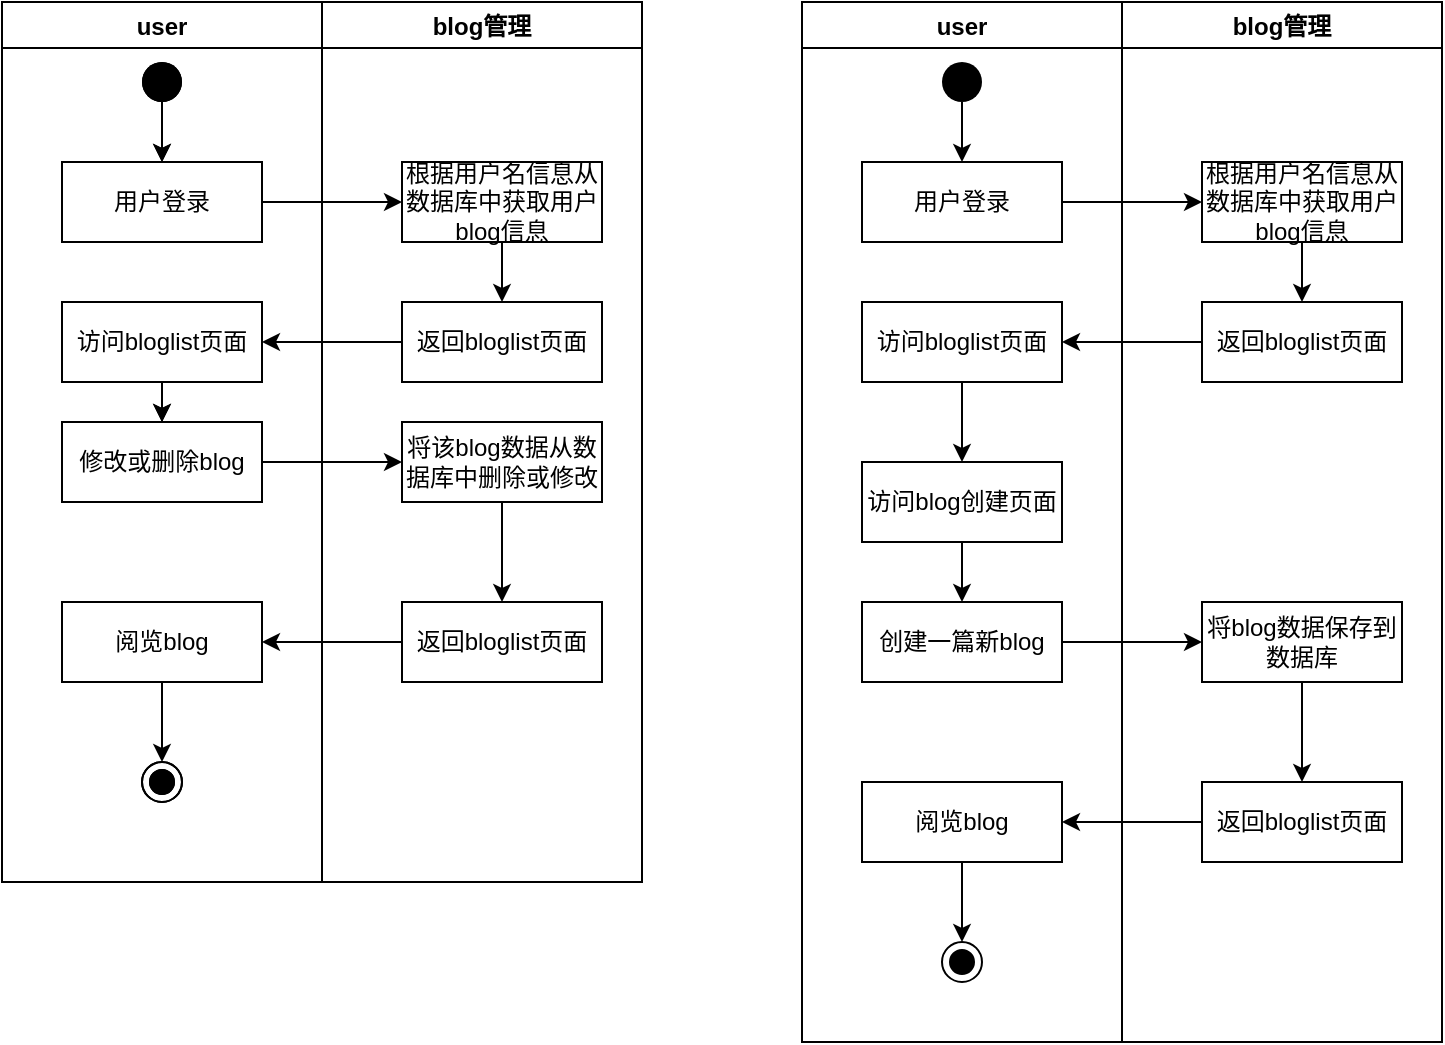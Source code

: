 <mxfile version="18.0.7" type="device" pages="4"><diagram id="sHkWC5_rrr338FnknOex" name="Page-1"><mxGraphModel dx="848" dy="638" grid="1" gridSize="10" guides="1" tooltips="1" connect="1" arrows="1" fold="1" page="1" pageScale="1" pageWidth="827" pageHeight="1169" math="0" shadow="0"><root><mxCell id="0"/><mxCell id="1" parent="0"/><mxCell id="VaZ4FDjyKPmfWYDjQF9_-1" value="user" style="swimlane;startSize=23;" vertex="1" parent="1"><mxGeometry x="460" y="170" width="160" height="520" as="geometry"/></mxCell><mxCell id="VaZ4FDjyKPmfWYDjQF9_-2" style="edgeStyle=orthogonalEdgeStyle;rounded=0;orthogonalLoop=1;jettySize=auto;html=1;" edge="1" parent="VaZ4FDjyKPmfWYDjQF9_-1" source="VaZ4FDjyKPmfWYDjQF9_-3" target="VaZ4FDjyKPmfWYDjQF9_-6"><mxGeometry relative="1" as="geometry"/></mxCell><mxCell id="VaZ4FDjyKPmfWYDjQF9_-3" value="访问blog创建页面" style="rounded=0;whiteSpace=wrap;html=1;" vertex="1" parent="VaZ4FDjyKPmfWYDjQF9_-1"><mxGeometry x="30" y="230" width="100" height="40" as="geometry"/></mxCell><mxCell id="VaZ4FDjyKPmfWYDjQF9_-4" value="" style="ellipse;fillColor=#000000;strokeColor=none;" vertex="1" parent="VaZ4FDjyKPmfWYDjQF9_-1"><mxGeometry x="70" y="30" width="20" height="20" as="geometry"/></mxCell><mxCell id="VaZ4FDjyKPmfWYDjQF9_-5" value="" style="endArrow=classic;html=1;rounded=0;exitX=0.5;exitY=1;exitDx=0;exitDy=0;" edge="1" parent="VaZ4FDjyKPmfWYDjQF9_-1" source="VaZ4FDjyKPmfWYDjQF9_-4"><mxGeometry width="50" height="50" relative="1" as="geometry"><mxPoint x="240" y="50" as="sourcePoint"/><mxPoint x="80" y="80" as="targetPoint"/></mxGeometry></mxCell><mxCell id="VaZ4FDjyKPmfWYDjQF9_-6" value="创建一篇新blog" style="rounded=0;whiteSpace=wrap;html=1;" vertex="1" parent="VaZ4FDjyKPmfWYDjQF9_-1"><mxGeometry x="30" y="300" width="100" height="40" as="geometry"/></mxCell><mxCell id="VaZ4FDjyKPmfWYDjQF9_-7" value="阅览blog" style="rounded=0;whiteSpace=wrap;html=1;" vertex="1" parent="VaZ4FDjyKPmfWYDjQF9_-1"><mxGeometry x="30" y="390" width="100" height="40" as="geometry"/></mxCell><mxCell id="VaZ4FDjyKPmfWYDjQF9_-9" value="" style="ellipse;html=1;shape=endState;fillColor=#000000;strokeColor=#000000;rounded=0;shadow=0;glass=0;sketch=0;" vertex="1" parent="VaZ4FDjyKPmfWYDjQF9_-1"><mxGeometry x="70" y="470" width="20" height="20" as="geometry"/></mxCell><mxCell id="PpqICBsVdw82yxegM1Ue-12" value="用户登录" style="rounded=0;whiteSpace=wrap;html=1;" vertex="1" parent="VaZ4FDjyKPmfWYDjQF9_-1"><mxGeometry x="30" y="80" width="100" height="40" as="geometry"/></mxCell><mxCell id="9gtdJ0D_9UtpzLiYikdL-10" value="访问bloglist页面" style="rounded=0;whiteSpace=wrap;html=1;" vertex="1" parent="VaZ4FDjyKPmfWYDjQF9_-1"><mxGeometry x="30" y="150" width="100" height="40" as="geometry"/></mxCell><mxCell id="9gtdJ0D_9UtpzLiYikdL-11" value="" style="endArrow=classic;html=1;rounded=0;fontSize=17;exitX=0.5;exitY=1;exitDx=0;exitDy=0;" edge="1" parent="VaZ4FDjyKPmfWYDjQF9_-1" source="9gtdJ0D_9UtpzLiYikdL-10" target="VaZ4FDjyKPmfWYDjQF9_-3"><mxGeometry width="50" height="50" relative="1" as="geometry"><mxPoint x="10" y="290" as="sourcePoint"/><mxPoint x="60" y="240" as="targetPoint"/></mxGeometry></mxCell><mxCell id="9gtdJ0D_9UtpzLiYikdL-14" value="" style="endArrow=classic;html=1;rounded=0;fontSize=17;exitX=0.5;exitY=1;exitDx=0;exitDy=0;entryX=0.5;entryY=0;entryDx=0;entryDy=0;" edge="1" parent="VaZ4FDjyKPmfWYDjQF9_-1" source="VaZ4FDjyKPmfWYDjQF9_-7" target="VaZ4FDjyKPmfWYDjQF9_-9"><mxGeometry width="50" height="50" relative="1" as="geometry"><mxPoint x="10" y="300" as="sourcePoint"/><mxPoint x="60" y="250" as="targetPoint"/></mxGeometry></mxCell><mxCell id="VaZ4FDjyKPmfWYDjQF9_-10" value="blog管理" style="swimlane;startSize=23;gradientColor=none;rounded=0;" vertex="1" parent="1"><mxGeometry x="620" y="170" width="160" height="520" as="geometry"/></mxCell><mxCell id="VaZ4FDjyKPmfWYDjQF9_-16" value="将blog数据保存到数据库" style="rounded=0;whiteSpace=wrap;html=1;" vertex="1" parent="VaZ4FDjyKPmfWYDjQF9_-10"><mxGeometry x="40" y="300" width="100" height="40" as="geometry"/></mxCell><mxCell id="VaZ4FDjyKPmfWYDjQF9_-17" value="返回bloglist页面" style="rounded=0;whiteSpace=wrap;html=1;" vertex="1" parent="VaZ4FDjyKPmfWYDjQF9_-10"><mxGeometry x="40" y="390" width="100" height="40" as="geometry"/></mxCell><mxCell id="VaZ4FDjyKPmfWYDjQF9_-18" value="" style="endArrow=classic;html=1;rounded=0;entryX=0.5;entryY=0;entryDx=0;entryDy=0;exitX=0.5;exitY=1;exitDx=0;exitDy=0;" edge="1" parent="VaZ4FDjyKPmfWYDjQF9_-10" source="VaZ4FDjyKPmfWYDjQF9_-16" target="VaZ4FDjyKPmfWYDjQF9_-17"><mxGeometry width="50" height="50" relative="1" as="geometry"><mxPoint x="80" y="460" as="sourcePoint"/><mxPoint x="-30" y="390" as="targetPoint"/></mxGeometry></mxCell><mxCell id="9gtdJ0D_9UtpzLiYikdL-6" value="根据用户名信息从数据库中获取用户blog信息" style="rounded=0;whiteSpace=wrap;html=1;" vertex="1" parent="VaZ4FDjyKPmfWYDjQF9_-10"><mxGeometry x="40" y="80" width="100" height="40" as="geometry"/></mxCell><mxCell id="9gtdJ0D_9UtpzLiYikdL-7" value="返回bloglist页面" style="rounded=0;whiteSpace=wrap;html=1;" vertex="1" parent="VaZ4FDjyKPmfWYDjQF9_-10"><mxGeometry x="40" y="150" width="100" height="40" as="geometry"/></mxCell><mxCell id="9gtdJ0D_9UtpzLiYikdL-8" value="" style="endArrow=classic;html=1;rounded=0;fontSize=17;exitX=0.5;exitY=1;exitDx=0;exitDy=0;entryX=0.5;entryY=0;entryDx=0;entryDy=0;" edge="1" parent="VaZ4FDjyKPmfWYDjQF9_-10" source="9gtdJ0D_9UtpzLiYikdL-6" target="9gtdJ0D_9UtpzLiYikdL-7"><mxGeometry width="50" height="50" relative="1" as="geometry"><mxPoint x="-150" y="300" as="sourcePoint"/><mxPoint x="-100" y="250" as="targetPoint"/></mxGeometry></mxCell><mxCell id="VaZ4FDjyKPmfWYDjQF9_-19" value="" style="endArrow=classic;html=1;rounded=0;exitX=1;exitY=0.5;exitDx=0;exitDy=0;entryX=0;entryY=0.5;entryDx=0;entryDy=0;" edge="1" parent="1" source="VaZ4FDjyKPmfWYDjQF9_-6" target="VaZ4FDjyKPmfWYDjQF9_-16"><mxGeometry width="50" height="50" relative="1" as="geometry"><mxPoint x="460" y="420" as="sourcePoint"/><mxPoint x="660" y="330" as="targetPoint"/></mxGeometry></mxCell><mxCell id="VaZ4FDjyKPmfWYDjQF9_-23" value="" style="endArrow=classic;html=1;rounded=0;exitX=0;exitY=0.5;exitDx=0;exitDy=0;entryX=1;entryY=0.5;entryDx=0;entryDy=0;" edge="1" parent="1" source="VaZ4FDjyKPmfWYDjQF9_-17" target="VaZ4FDjyKPmfWYDjQF9_-7"><mxGeometry width="50" height="50" relative="1" as="geometry"><mxPoint x="540" y="440" as="sourcePoint"/><mxPoint x="600" y="420" as="targetPoint"/></mxGeometry></mxCell><mxCell id="qz-QBK0UX-briipKOCD7-1" value="user" style="swimlane;startSize=23;" vertex="1" parent="1"><mxGeometry x="60" y="170" width="160" height="440" as="geometry"/></mxCell><mxCell id="qz-QBK0UX-briipKOCD7-2" style="edgeStyle=orthogonalEdgeStyle;rounded=0;orthogonalLoop=1;jettySize=auto;html=1;" edge="1" parent="qz-QBK0UX-briipKOCD7-1" source="qz-QBK0UX-briipKOCD7-3" target="qz-QBK0UX-briipKOCD7-6"><mxGeometry relative="1" as="geometry"/></mxCell><mxCell id="qz-QBK0UX-briipKOCD7-3" value="访问blog发布页面" style="rounded=0;whiteSpace=wrap;html=1;" vertex="1" parent="qz-QBK0UX-briipKOCD7-1"><mxGeometry x="30" y="150" width="100" height="40" as="geometry"/></mxCell><mxCell id="qz-QBK0UX-briipKOCD7-4" value="" style="ellipse;fillColor=#000000;strokeColor=none;" vertex="1" parent="qz-QBK0UX-briipKOCD7-1"><mxGeometry x="70" y="30" width="20" height="20" as="geometry"/></mxCell><mxCell id="qz-QBK0UX-briipKOCD7-5" value="" style="endArrow=classic;html=1;rounded=0;exitX=0.5;exitY=1;exitDx=0;exitDy=0;" edge="1" parent="qz-QBK0UX-briipKOCD7-1" source="qz-QBK0UX-briipKOCD7-4"><mxGeometry width="50" height="50" relative="1" as="geometry"><mxPoint x="240" y="50" as="sourcePoint"/><mxPoint x="80" y="80" as="targetPoint"/></mxGeometry></mxCell><mxCell id="qz-QBK0UX-briipKOCD7-6" value="修改或删除blog" style="rounded=0;whiteSpace=wrap;html=1;" vertex="1" parent="qz-QBK0UX-briipKOCD7-1"><mxGeometry x="30" y="210" width="100" height="40" as="geometry"/></mxCell><mxCell id="qz-QBK0UX-briipKOCD7-7" value="阅览blog" style="rounded=0;whiteSpace=wrap;html=1;" vertex="1" parent="qz-QBK0UX-briipKOCD7-1"><mxGeometry x="30" y="300" width="100" height="40" as="geometry"/></mxCell><mxCell id="qz-QBK0UX-briipKOCD7-8" value="" style="ellipse;html=1;shape=endState;fillColor=#000000;strokeColor=#000000;rounded=0;shadow=0;glass=0;sketch=0;" vertex="1" parent="qz-QBK0UX-briipKOCD7-1"><mxGeometry x="70" y="380" width="20" height="20" as="geometry"/></mxCell><mxCell id="PpqICBsVdw82yxegM1Ue-1" value="user" style="swimlane;startSize=23;" vertex="1" parent="qz-QBK0UX-briipKOCD7-1"><mxGeometry width="160" height="440" as="geometry"/></mxCell><mxCell id="PpqICBsVdw82yxegM1Ue-2" style="edgeStyle=orthogonalEdgeStyle;rounded=0;orthogonalLoop=1;jettySize=auto;html=1;" edge="1" parent="PpqICBsVdw82yxegM1Ue-1" source="PpqICBsVdw82yxegM1Ue-3" target="PpqICBsVdw82yxegM1Ue-6"><mxGeometry relative="1" as="geometry"/></mxCell><mxCell id="PpqICBsVdw82yxegM1Ue-3" value="访问bloglist页面" style="rounded=0;whiteSpace=wrap;html=1;" vertex="1" parent="PpqICBsVdw82yxegM1Ue-1"><mxGeometry x="30" y="150" width="100" height="40" as="geometry"/></mxCell><mxCell id="PpqICBsVdw82yxegM1Ue-4" value="" style="ellipse;fillColor=#000000;strokeColor=none;" vertex="1" parent="PpqICBsVdw82yxegM1Ue-1"><mxGeometry x="70" y="30" width="20" height="20" as="geometry"/></mxCell><mxCell id="PpqICBsVdw82yxegM1Ue-5" value="" style="endArrow=classic;html=1;rounded=0;exitX=0.5;exitY=1;exitDx=0;exitDy=0;" edge="1" parent="PpqICBsVdw82yxegM1Ue-1" source="PpqICBsVdw82yxegM1Ue-4"><mxGeometry width="50" height="50" relative="1" as="geometry"><mxPoint x="240" y="50" as="sourcePoint"/><mxPoint x="80" y="80" as="targetPoint"/></mxGeometry></mxCell><mxCell id="PpqICBsVdw82yxegM1Ue-6" value="修改或删除blog" style="rounded=0;whiteSpace=wrap;html=1;" vertex="1" parent="PpqICBsVdw82yxegM1Ue-1"><mxGeometry x="30" y="210" width="100" height="40" as="geometry"/></mxCell><mxCell id="PpqICBsVdw82yxegM1Ue-7" value="阅览blog" style="rounded=0;whiteSpace=wrap;html=1;" vertex="1" parent="PpqICBsVdw82yxegM1Ue-1"><mxGeometry x="30" y="300" width="100" height="40" as="geometry"/></mxCell><mxCell id="PpqICBsVdw82yxegM1Ue-8" value="" style="ellipse;html=1;shape=endState;fillColor=#000000;strokeColor=#000000;rounded=0;shadow=0;glass=0;sketch=0;" vertex="1" parent="PpqICBsVdw82yxegM1Ue-1"><mxGeometry x="70" y="380" width="20" height="20" as="geometry"/></mxCell><mxCell id="PpqICBsVdw82yxegM1Ue-9" value="用户登录" style="rounded=0;whiteSpace=wrap;html=1;" vertex="1" parent="PpqICBsVdw82yxegM1Ue-1"><mxGeometry x="30" y="80" width="100" height="40" as="geometry"/></mxCell><mxCell id="qz-QBK0UX-briipKOCD7-9" value="blog管理" style="swimlane;startSize=23;gradientColor=none;rounded=0;" vertex="1" parent="1"><mxGeometry x="220" y="170" width="160" height="440" as="geometry"/></mxCell><mxCell id="qz-QBK0UX-briipKOCD7-10" value="将该blog数据从数据库中删除或修改" style="rounded=0;whiteSpace=wrap;html=1;" vertex="1" parent="qz-QBK0UX-briipKOCD7-9"><mxGeometry x="40" y="210" width="100" height="40" as="geometry"/></mxCell><mxCell id="qz-QBK0UX-briipKOCD7-11" value="返回bloglist页面" style="rounded=0;whiteSpace=wrap;html=1;" vertex="1" parent="qz-QBK0UX-briipKOCD7-9"><mxGeometry x="40" y="300" width="100" height="40" as="geometry"/></mxCell><mxCell id="qz-QBK0UX-briipKOCD7-12" value="" style="endArrow=classic;html=1;rounded=0;entryX=0.5;entryY=0;entryDx=0;entryDy=0;exitX=0.5;exitY=1;exitDx=0;exitDy=0;" edge="1" parent="qz-QBK0UX-briipKOCD7-9" source="qz-QBK0UX-briipKOCD7-10" target="qz-QBK0UX-briipKOCD7-11"><mxGeometry width="50" height="50" relative="1" as="geometry"><mxPoint x="80" y="360" as="sourcePoint"/><mxPoint x="-30" y="290" as="targetPoint"/></mxGeometry></mxCell><mxCell id="9gtdJ0D_9UtpzLiYikdL-2" value="根据用户名信息从数据库中获取用户blog信息" style="rounded=0;whiteSpace=wrap;html=1;" vertex="1" parent="qz-QBK0UX-briipKOCD7-9"><mxGeometry x="40" y="80" width="100" height="40" as="geometry"/></mxCell><mxCell id="9gtdJ0D_9UtpzLiYikdL-4" value="返回bloglist页面" style="rounded=0;whiteSpace=wrap;html=1;" vertex="1" parent="qz-QBK0UX-briipKOCD7-9"><mxGeometry x="40" y="150" width="100" height="40" as="geometry"/></mxCell><mxCell id="qz-QBK0UX-briipKOCD7-13" value="" style="endArrow=classic;html=1;rounded=0;exitX=1;exitY=0.5;exitDx=0;exitDy=0;entryX=0;entryY=0.5;entryDx=0;entryDy=0;" edge="1" source="qz-QBK0UX-briipKOCD7-6" parent="1" target="qz-QBK0UX-briipKOCD7-10"><mxGeometry width="50" height="50" relative="1" as="geometry"><mxPoint x="60" y="410" as="sourcePoint"/><mxPoint x="260" y="320" as="targetPoint"/></mxGeometry></mxCell><mxCell id="qz-QBK0UX-briipKOCD7-14" value="" style="endArrow=classic;html=1;rounded=0;exitX=0;exitY=0.5;exitDx=0;exitDy=0;entryX=1;entryY=0.5;entryDx=0;entryDy=0;" edge="1" source="qz-QBK0UX-briipKOCD7-11" target="qz-QBK0UX-briipKOCD7-7" parent="1"><mxGeometry width="50" height="50" relative="1" as="geometry"><mxPoint x="140" y="430" as="sourcePoint"/><mxPoint x="200" y="410" as="targetPoint"/></mxGeometry></mxCell><mxCell id="qz-QBK0UX-briipKOCD7-15" value="" style="endArrow=classic;html=1;rounded=0;exitX=0.5;exitY=1;exitDx=0;exitDy=0;" edge="1" source="qz-QBK0UX-briipKOCD7-7" parent="1"><mxGeometry width="50" height="50" relative="1" as="geometry"><mxPoint x="140" y="500" as="sourcePoint"/><mxPoint x="140" y="550" as="targetPoint"/></mxGeometry></mxCell><mxCell id="9gtdJ0D_9UtpzLiYikdL-1" value="" style="endArrow=classic;html=1;rounded=0;fontSize=17;exitX=1;exitY=0.5;exitDx=0;exitDy=0;" edge="1" parent="1" source="PpqICBsVdw82yxegM1Ue-9"><mxGeometry width="50" height="50" relative="1" as="geometry"><mxPoint x="350" y="430" as="sourcePoint"/><mxPoint x="260" y="270" as="targetPoint"/></mxGeometry></mxCell><mxCell id="9gtdJ0D_9UtpzLiYikdL-3" value="" style="endArrow=classic;html=1;rounded=0;fontSize=17;exitX=0.5;exitY=1;exitDx=0;exitDy=0;" edge="1" parent="1" source="9gtdJ0D_9UtpzLiYikdL-2"><mxGeometry width="50" height="50" relative="1" as="geometry"><mxPoint x="350" y="410" as="sourcePoint"/><mxPoint x="310" y="320" as="targetPoint"/></mxGeometry></mxCell><mxCell id="9gtdJ0D_9UtpzLiYikdL-5" value="" style="endArrow=classic;html=1;rounded=0;fontSize=17;exitX=0;exitY=0.5;exitDx=0;exitDy=0;entryX=1;entryY=0.5;entryDx=0;entryDy=0;" edge="1" parent="1" source="9gtdJ0D_9UtpzLiYikdL-4" target="PpqICBsVdw82yxegM1Ue-3"><mxGeometry width="50" height="50" relative="1" as="geometry"><mxPoint x="350" y="430" as="sourcePoint"/><mxPoint x="400" y="380" as="targetPoint"/></mxGeometry></mxCell><mxCell id="PpqICBsVdw82yxegM1Ue-14" value="" style="endArrow=classic;html=1;rounded=0;fontSize=17;exitX=1;exitY=0.5;exitDx=0;exitDy=0;entryX=0;entryY=0.5;entryDx=0;entryDy=0;" edge="1" parent="1" source="PpqICBsVdw82yxegM1Ue-12" target="9gtdJ0D_9UtpzLiYikdL-6"><mxGeometry width="50" height="50" relative="1" as="geometry"><mxPoint x="340" y="440" as="sourcePoint"/><mxPoint x="660" y="280" as="targetPoint"/></mxGeometry></mxCell><mxCell id="9gtdJ0D_9UtpzLiYikdL-9" value="" style="endArrow=classic;html=1;rounded=0;fontSize=17;exitX=0;exitY=0.5;exitDx=0;exitDy=0;entryX=1;entryY=0.5;entryDx=0;entryDy=0;" edge="1" parent="1" source="9gtdJ0D_9UtpzLiYikdL-7" target="9gtdJ0D_9UtpzLiYikdL-10"><mxGeometry width="50" height="50" relative="1" as="geometry"><mxPoint x="470" y="470" as="sourcePoint"/><mxPoint x="590" y="350" as="targetPoint"/></mxGeometry></mxCell></root></mxGraphModel></diagram><diagram id="vuOi-vGhNOvfJBKV075W" name="Page-2"><mxGraphModel dx="848" dy="638" grid="1" gridSize="10" guides="1" tooltips="1" connect="1" arrows="1" fold="1" page="1" pageScale="1" pageWidth="827" pageHeight="1169" math="0" shadow="0"><root><mxCell id="0"/><mxCell id="1" parent="0"/><mxCell id="Mp6tFUItHaA318H7Uz0f-1" value="user" style="swimlane;startSize=23;" parent="1" vertex="1"><mxGeometry x="170" y="60" width="160" height="530" as="geometry"/></mxCell><mxCell id="Mp6tFUItHaA318H7Uz0f-2" style="edgeStyle=orthogonalEdgeStyle;rounded=0;orthogonalLoop=1;jettySize=auto;html=1;" parent="Mp6tFUItHaA318H7Uz0f-1" source="Mp6tFUItHaA318H7Uz0f-3" target="Mp6tFUItHaA318H7Uz0f-6" edge="1"><mxGeometry relative="1" as="geometry"/></mxCell><mxCell id="Mp6tFUItHaA318H7Uz0f-3" value="访问注册页面" style="rounded=0;whiteSpace=wrap;html=1;" parent="Mp6tFUItHaA318H7Uz0f-1" vertex="1"><mxGeometry x="30" y="70" width="100" height="40" as="geometry"/></mxCell><mxCell id="Mp6tFUItHaA318H7Uz0f-4" value="" style="ellipse;fillColor=#000000;strokeColor=none;" parent="Mp6tFUItHaA318H7Uz0f-1" vertex="1"><mxGeometry x="70" y="30" width="20" height="20" as="geometry"/></mxCell><mxCell id="Mp6tFUItHaA318H7Uz0f-5" value="" style="endArrow=classic;html=1;rounded=0;entryX=0.5;entryY=0;entryDx=0;entryDy=0;exitX=0.5;exitY=1;exitDx=0;exitDy=0;" parent="Mp6tFUItHaA318H7Uz0f-1" source="Mp6tFUItHaA318H7Uz0f-4" target="Mp6tFUItHaA318H7Uz0f-3" edge="1"><mxGeometry width="50" height="50" relative="1" as="geometry"><mxPoint x="240" y="50" as="sourcePoint"/><mxPoint x="240" y="90" as="targetPoint"/></mxGeometry></mxCell><mxCell id="Mp6tFUItHaA318H7Uz0f-6" value="输入用户信息" style="rounded=0;whiteSpace=wrap;html=1;" parent="Mp6tFUItHaA318H7Uz0f-1" vertex="1"><mxGeometry x="30" y="130" width="100" height="40" as="geometry"/></mxCell><mxCell id="Mp6tFUItHaA318H7Uz0f-7" value="输入用户名密码" style="rounded=0;whiteSpace=wrap;html=1;" parent="Mp6tFUItHaA318H7Uz0f-1" vertex="1"><mxGeometry x="30" y="330" width="100" height="40" as="geometry"/></mxCell><mxCell id="Mp6tFUItHaA318H7Uz0f-8" value="成功登录" style="rounded=0;whiteSpace=wrap;html=1;" parent="Mp6tFUItHaA318H7Uz0f-1" vertex="1"><mxGeometry x="30" y="410" width="100" height="40" as="geometry"/></mxCell><mxCell id="9ob4aRUZZAYwUkplkJyt-2" value="" style="ellipse;html=1;shape=endState;fillColor=#000000;strokeColor=#000000;rounded=0;shadow=0;glass=0;sketch=0;" parent="Mp6tFUItHaA318H7Uz0f-1" vertex="1"><mxGeometry x="70" y="490" width="20" height="20" as="geometry"/></mxCell><mxCell id="Mp6tFUItHaA318H7Uz0f-9" value="user管理" style="swimlane;startSize=23;gradientColor=none;rounded=0;" parent="1" vertex="1"><mxGeometry x="330" y="60" width="300" height="530" as="geometry"/></mxCell><mxCell id="Mp6tFUItHaA318H7Uz0f-10" value="判断用户输入数据" style="strokeWidth=2;html=1;shape=mxgraph.flowchart.decision;whiteSpace=wrap;" parent="Mp6tFUItHaA318H7Uz0f-9" vertex="1"><mxGeometry x="40" y="107.5" width="80" height="85" as="geometry"/></mxCell><mxCell id="Mp6tFUItHaA318H7Uz0f-11" value="符合条件" style="rounded=0;whiteSpace=wrap;html=1;shadow=0;sketch=0;glass=0;fillColor=default;strokeColor=none;" parent="Mp6tFUItHaA318H7Uz0f-9" vertex="1"><mxGeometry x="10" y="192.5" width="60" height="20" as="geometry"/></mxCell><mxCell id="Mp6tFUItHaA318H7Uz0f-12" value="不符合条件" style="rounded=0;whiteSpace=wrap;html=1;shadow=0;sketch=0;glass=0;fillColor=default;strokeColor=none;" parent="Mp6tFUItHaA318H7Uz0f-9" vertex="1"><mxGeometry x="200" y="172.5" width="70" height="20" as="geometry"/></mxCell><mxCell id="Mp6tFUItHaA318H7Uz0f-13" value="注册失败&amp;nbsp;" style="rounded=0;whiteSpace=wrap;html=1;" parent="Mp6tFUItHaA318H7Uz0f-9" vertex="1"><mxGeometry x="140" y="230" width="100" height="40" as="geometry"/></mxCell><mxCell id="Mp6tFUItHaA318H7Uz0f-14" value="返回错误信息" style="rounded=0;whiteSpace=wrap;html=1;" parent="Mp6tFUItHaA318H7Uz0f-9" vertex="1"><mxGeometry x="140" y="330" width="100" height="40" as="geometry"/></mxCell><mxCell id="Mp6tFUItHaA318H7Uz0f-15" value="注册成功 用户数据保存到数据库" style="rounded=0;whiteSpace=wrap;html=1;" parent="Mp6tFUItHaA318H7Uz0f-9" vertex="1"><mxGeometry x="30" y="230" width="100" height="40" as="geometry"/></mxCell><mxCell id="Mp6tFUItHaA318H7Uz0f-16" value="返回登录页面" style="rounded=0;whiteSpace=wrap;html=1;" parent="Mp6tFUItHaA318H7Uz0f-9" vertex="1"><mxGeometry x="30" y="330" width="100" height="40" as="geometry"/></mxCell><mxCell id="Mp6tFUItHaA318H7Uz0f-17" value="" style="endArrow=classic;html=1;rounded=0;entryX=0.5;entryY=0;entryDx=0;entryDy=0;exitX=0.5;exitY=1;exitDx=0;exitDy=0;" parent="Mp6tFUItHaA318H7Uz0f-9" source="Mp6tFUItHaA318H7Uz0f-15" target="Mp6tFUItHaA318H7Uz0f-16" edge="1"><mxGeometry width="50" height="50" relative="1" as="geometry"><mxPoint x="80" y="280" as="sourcePoint"/><mxPoint x="-30" y="210" as="targetPoint"/></mxGeometry></mxCell><mxCell id="Mp6tFUItHaA318H7Uz0f-18" value="" style="endArrow=classic;html=1;rounded=0;exitX=1;exitY=0.5;exitDx=0;exitDy=0;entryX=0;entryY=0.5;entryDx=0;entryDy=0;entryPerimeter=0;" parent="1" source="Mp6tFUItHaA318H7Uz0f-6" target="Mp6tFUItHaA318H7Uz0f-10" edge="1"><mxGeometry width="50" height="50" relative="1" as="geometry"><mxPoint x="170" y="300" as="sourcePoint"/><mxPoint x="360" y="210" as="targetPoint"/></mxGeometry></mxCell><mxCell id="Mp6tFUItHaA318H7Uz0f-19" value="" style="endArrow=classic;html=1;rounded=0;" parent="1" source="Mp6tFUItHaA318H7Uz0f-10" edge="1"><mxGeometry width="50" height="50" relative="1" as="geometry"><mxPoint x="270" y="280" as="sourcePoint"/><mxPoint x="410" y="290" as="targetPoint"/></mxGeometry></mxCell><mxCell id="Mp6tFUItHaA318H7Uz0f-20" value="" style="endArrow=classic;html=1;rounded=0;exitX=1;exitY=0.5;exitDx=0;exitDy=0;exitPerimeter=0;" parent="1" source="Mp6tFUItHaA318H7Uz0f-10" edge="1"><mxGeometry width="50" height="50" relative="1" as="geometry"><mxPoint x="260" y="330" as="sourcePoint"/><mxPoint x="520" y="290" as="targetPoint"/><Array as="points"><mxPoint x="520" y="210"/></Array></mxGeometry></mxCell><mxCell id="Mp6tFUItHaA318H7Uz0f-21" value="" style="endArrow=classic;html=1;rounded=0;exitX=0.5;exitY=1;exitDx=0;exitDy=0;" parent="1" source="Mp6tFUItHaA318H7Uz0f-13" edge="1"><mxGeometry width="50" height="50" relative="1" as="geometry"><mxPoint x="260" y="320" as="sourcePoint"/><mxPoint x="520" y="390" as="targetPoint"/></mxGeometry></mxCell><mxCell id="Mp6tFUItHaA318H7Uz0f-22" value="" style="endArrow=classic;html=1;rounded=0;exitX=0;exitY=0.5;exitDx=0;exitDy=0;" parent="1" source="Mp6tFUItHaA318H7Uz0f-16" edge="1"><mxGeometry width="50" height="50" relative="1" as="geometry"><mxPoint x="250" y="320" as="sourcePoint"/><mxPoint x="300" y="410" as="targetPoint"/></mxGeometry></mxCell><mxCell id="Mp6tFUItHaA318H7Uz0f-23" value="" style="endArrow=classic;html=1;rounded=0;exitX=0.5;exitY=1;exitDx=0;exitDy=0;" parent="1" source="Mp6tFUItHaA318H7Uz0f-7" edge="1"><mxGeometry width="50" height="50" relative="1" as="geometry"><mxPoint x="250" y="310" as="sourcePoint"/><mxPoint x="250" y="470" as="targetPoint"/></mxGeometry></mxCell><mxCell id="9ob4aRUZZAYwUkplkJyt-1" value="" style="endArrow=classic;html=1;rounded=0;exitX=0.5;exitY=1;exitDx=0;exitDy=0;" parent="1" source="Mp6tFUItHaA318H7Uz0f-8" edge="1"><mxGeometry width="50" height="50" relative="1" as="geometry"><mxPoint x="390" y="410" as="sourcePoint"/><mxPoint x="250" y="550" as="targetPoint"/></mxGeometry></mxCell></root></mxGraphModel></diagram><diagram id="-XqSL214lXRI8mp7RiET" name="Page-3"><mxGraphModel dx="848" dy="638" grid="1" gridSize="10" guides="1" tooltips="1" connect="1" arrows="1" fold="1" page="1" pageScale="1" pageWidth="827" pageHeight="1169" math="0" shadow="0"><root><mxCell id="0"/><mxCell id="1" parent="0"/><mxCell id="1rJlZDD4azfzcN1d42DA-1" value="user" style="swimlane;startSize=23;" vertex="1" parent="1"><mxGeometry x="170" y="60" width="160" height="450" as="geometry"/></mxCell><mxCell id="1rJlZDD4azfzcN1d42DA-2" style="edgeStyle=orthogonalEdgeStyle;rounded=0;orthogonalLoop=1;jettySize=auto;html=1;" edge="1" parent="1rJlZDD4azfzcN1d42DA-1" source="1rJlZDD4azfzcN1d42DA-3" target="1rJlZDD4azfzcN1d42DA-6"><mxGeometry relative="1" as="geometry"/></mxCell><mxCell id="1rJlZDD4azfzcN1d42DA-3" value="访问登录页面" style="rounded=0;whiteSpace=wrap;html=1;" vertex="1" parent="1rJlZDD4azfzcN1d42DA-1"><mxGeometry x="30" y="70" width="100" height="40" as="geometry"/></mxCell><mxCell id="1rJlZDD4azfzcN1d42DA-4" value="" style="ellipse;fillColor=#000000;strokeColor=none;" vertex="1" parent="1rJlZDD4azfzcN1d42DA-1"><mxGeometry x="70" y="30" width="20" height="20" as="geometry"/></mxCell><mxCell id="1rJlZDD4azfzcN1d42DA-5" value="" style="endArrow=classic;html=1;rounded=0;entryX=0.5;entryY=0;entryDx=0;entryDy=0;exitX=0.5;exitY=1;exitDx=0;exitDy=0;" edge="1" parent="1rJlZDD4azfzcN1d42DA-1" source="1rJlZDD4azfzcN1d42DA-4" target="1rJlZDD4azfzcN1d42DA-3"><mxGeometry width="50" height="50" relative="1" as="geometry"><mxPoint x="240" y="50" as="sourcePoint"/><mxPoint x="240" y="90" as="targetPoint"/></mxGeometry></mxCell><mxCell id="1rJlZDD4azfzcN1d42DA-6" value="输入用户信息" style="rounded=0;whiteSpace=wrap;html=1;" vertex="1" parent="1rJlZDD4azfzcN1d42DA-1"><mxGeometry x="30" y="130" width="100" height="40" as="geometry"/></mxCell><mxCell id="1rJlZDD4azfzcN1d42DA-8" value="成功登录" style="rounded=0;whiteSpace=wrap;html=1;" vertex="1" parent="1rJlZDD4azfzcN1d42DA-1"><mxGeometry x="30" y="330" width="100" height="40" as="geometry"/></mxCell><mxCell id="1rJlZDD4azfzcN1d42DA-9" value="" style="ellipse;html=1;shape=endState;fillColor=#000000;strokeColor=#000000;rounded=0;shadow=0;glass=0;sketch=0;" vertex="1" parent="1rJlZDD4azfzcN1d42DA-1"><mxGeometry x="70" y="410" width="20" height="20" as="geometry"/></mxCell><mxCell id="1rJlZDD4azfzcN1d42DA-10" value="user管理" style="swimlane;startSize=23;gradientColor=none;rounded=0;" vertex="1" parent="1"><mxGeometry x="330" y="60" width="300" height="450" as="geometry"/></mxCell><mxCell id="1rJlZDD4azfzcN1d42DA-11" value="判断用户输入信息" style="strokeWidth=2;html=1;shape=mxgraph.flowchart.decision;whiteSpace=wrap;" vertex="1" parent="1rJlZDD4azfzcN1d42DA-10"><mxGeometry x="40" y="107.5" width="80" height="85" as="geometry"/></mxCell><mxCell id="1rJlZDD4azfzcN1d42DA-12" value="一致" style="rounded=0;whiteSpace=wrap;html=1;shadow=0;sketch=0;glass=0;fillColor=default;strokeColor=none;" vertex="1" parent="1rJlZDD4azfzcN1d42DA-10"><mxGeometry x="10" y="192.5" width="60" height="20" as="geometry"/></mxCell><mxCell id="1rJlZDD4azfzcN1d42DA-13" value="不一致" style="rounded=0;whiteSpace=wrap;html=1;shadow=0;sketch=0;glass=0;fillColor=default;strokeColor=none;" vertex="1" parent="1rJlZDD4azfzcN1d42DA-10"><mxGeometry x="200" y="172.5" width="70" height="20" as="geometry"/></mxCell><mxCell id="1rJlZDD4azfzcN1d42DA-14" value="登录失败" style="rounded=0;whiteSpace=wrap;html=1;" vertex="1" parent="1rJlZDD4azfzcN1d42DA-10"><mxGeometry x="140" y="230" width="100" height="40" as="geometry"/></mxCell><mxCell id="1rJlZDD4azfzcN1d42DA-15" value="返回错误信息" style="rounded=0;whiteSpace=wrap;html=1;" vertex="1" parent="1rJlZDD4azfzcN1d42DA-10"><mxGeometry x="140" y="330" width="100" height="40" as="geometry"/></mxCell><mxCell id="1rJlZDD4azfzcN1d42DA-16" value="登录成功&amp;nbsp;" style="rounded=0;whiteSpace=wrap;html=1;" vertex="1" parent="1rJlZDD4azfzcN1d42DA-10"><mxGeometry x="30" y="230" width="100" height="40" as="geometry"/></mxCell><mxCell id="1rJlZDD4azfzcN1d42DA-17" value="返回登录成功页面" style="rounded=0;whiteSpace=wrap;html=1;" vertex="1" parent="1rJlZDD4azfzcN1d42DA-10"><mxGeometry x="30" y="330" width="100" height="40" as="geometry"/></mxCell><mxCell id="1rJlZDD4azfzcN1d42DA-18" value="" style="endArrow=classic;html=1;rounded=0;entryX=0.5;entryY=0;entryDx=0;entryDy=0;exitX=0.5;exitY=1;exitDx=0;exitDy=0;" edge="1" parent="1rJlZDD4azfzcN1d42DA-10" source="1rJlZDD4azfzcN1d42DA-16" target="1rJlZDD4azfzcN1d42DA-17"><mxGeometry width="50" height="50" relative="1" as="geometry"><mxPoint x="80" y="280" as="sourcePoint"/><mxPoint x="-30" y="210" as="targetPoint"/></mxGeometry></mxCell><mxCell id="1rJlZDD4azfzcN1d42DA-19" value="" style="endArrow=classic;html=1;rounded=0;exitX=1;exitY=0.5;exitDx=0;exitDy=0;entryX=0;entryY=0.5;entryDx=0;entryDy=0;entryPerimeter=0;" edge="1" parent="1" source="1rJlZDD4azfzcN1d42DA-6" target="1rJlZDD4azfzcN1d42DA-11"><mxGeometry width="50" height="50" relative="1" as="geometry"><mxPoint x="170" y="300" as="sourcePoint"/><mxPoint x="360" y="210" as="targetPoint"/></mxGeometry></mxCell><mxCell id="1rJlZDD4azfzcN1d42DA-20" value="" style="endArrow=classic;html=1;rounded=0;" edge="1" parent="1" source="1rJlZDD4azfzcN1d42DA-11"><mxGeometry width="50" height="50" relative="1" as="geometry"><mxPoint x="270" y="280" as="sourcePoint"/><mxPoint x="410" y="290" as="targetPoint"/></mxGeometry></mxCell><mxCell id="1rJlZDD4azfzcN1d42DA-21" value="" style="endArrow=classic;html=1;rounded=0;exitX=1;exitY=0.5;exitDx=0;exitDy=0;exitPerimeter=0;" edge="1" parent="1" source="1rJlZDD4azfzcN1d42DA-11"><mxGeometry width="50" height="50" relative="1" as="geometry"><mxPoint x="260" y="330" as="sourcePoint"/><mxPoint x="520" y="290" as="targetPoint"/><Array as="points"><mxPoint x="520" y="210"/></Array></mxGeometry></mxCell><mxCell id="1rJlZDD4azfzcN1d42DA-22" value="" style="endArrow=classic;html=1;rounded=0;exitX=0.5;exitY=1;exitDx=0;exitDy=0;" edge="1" parent="1" source="1rJlZDD4azfzcN1d42DA-14"><mxGeometry width="50" height="50" relative="1" as="geometry"><mxPoint x="260" y="320" as="sourcePoint"/><mxPoint x="520" y="390" as="targetPoint"/></mxGeometry></mxCell><mxCell id="1rJlZDD4azfzcN1d42DA-23" value="" style="endArrow=classic;html=1;rounded=0;exitX=0;exitY=0.5;exitDx=0;exitDy=0;" edge="1" parent="1" source="1rJlZDD4azfzcN1d42DA-17"><mxGeometry width="50" height="50" relative="1" as="geometry"><mxPoint x="250" y="320" as="sourcePoint"/><mxPoint x="300" y="410" as="targetPoint"/></mxGeometry></mxCell><mxCell id="1rJlZDD4azfzcN1d42DA-25" value="" style="endArrow=classic;html=1;rounded=0;exitX=0.5;exitY=1;exitDx=0;exitDy=0;" edge="1" parent="1" source="1rJlZDD4azfzcN1d42DA-8"><mxGeometry width="50" height="50" relative="1" as="geometry"><mxPoint x="390" y="410" as="sourcePoint"/><mxPoint x="250" y="470" as="targetPoint"/></mxGeometry></mxCell></root></mxGraphModel></diagram><diagram id="hS2j_LwiyaE8n_LbtMsq" name="Page-4"><mxGraphModel dx="848" dy="638" grid="1" gridSize="10" guides="1" tooltips="1" connect="1" arrows="1" fold="1" page="1" pageScale="1" pageWidth="827" pageHeight="1169" math="0" shadow="0"><root><mxCell id="0"/><mxCell id="1" parent="0"/><mxCell id="luos4z9v0xrIkXVq5pof-6" value="User(ユーザー)" style="swimlane;rounded=1;shadow=0;glass=0;sketch=0;fillColor=default;gradientColor=none;swimlaneLine=1;" vertex="1" parent="1"><mxGeometry x="90" y="150" width="210" height="320" as="geometry"><mxRectangle x="310" y="170" width="120" height="23" as="alternateBounds"/></mxGeometry></mxCell><mxCell id="luos4z9v0xrIkXVq5pof-7" value="&lt;font style=&quot;font-size: 17px;&quot;&gt;-id:long&amp;nbsp; &amp;nbsp; &amp;nbsp; &amp;nbsp; &amp;nbsp; &amp;nbsp; &amp;nbsp; &amp;nbsp;&amp;nbsp;&lt;br&gt;-username:String&lt;br&gt;-password:String&amp;nbsp;&lt;/font&gt;" style="rounded=1;whiteSpace=wrap;html=1;shadow=0;glass=0;sketch=0;fillColor=none;gradientColor=none;strokeColor=none;align=left;" vertex="1" parent="luos4z9v0xrIkXVq5pof-6"><mxGeometry x="38.75" y="20" width="167.5" height="150" as="geometry"/></mxCell><mxCell id="m_YIIW7ZrztRoiNDeGqd-1" value="+getId()&lt;br&gt;+setId()&lt;br&gt;+getUsername()&lt;br&gt;+setUsername()&lt;br&gt;+getPassword()&lt;br&gt;+setPassword()&lt;br&gt;+toString()" style="rounded=0;whiteSpace=wrap;html=1;shadow=0;glass=0;sketch=0;fontSize=17;fillColor=none;gradientColor=none;align=left;strokeColor=none;" vertex="1" parent="luos4z9v0xrIkXVq5pof-6"><mxGeometry x="38.75" y="150" width="150" height="170" as="geometry"/></mxCell><mxCell id="luos4z9v0xrIkXVq5pof-9" value="" style="endArrow=none;html=1;rounded=0;exitX=0;exitY=0.5;exitDx=0;exitDy=0;entryX=1;entryY=0.5;entryDx=0;entryDy=0;" edge="1" parent="1" source="luos4z9v0xrIkXVq5pof-6" target="luos4z9v0xrIkXVq5pof-6"><mxGeometry width="50" height="50" relative="1" as="geometry"><mxPoint x="230" y="330" as="sourcePoint"/><mxPoint x="280" y="280" as="targetPoint"/><Array as="points"/></mxGeometry></mxCell><mxCell id="luos4z9v0xrIkXVq5pof-10" value="Blog(ブログ)" style="swimlane;rounded=1;shadow=0;glass=0;sketch=0;fillColor=default;gradientColor=none;swimlaneLine=1;" vertex="1" parent="1"><mxGeometry x="520" y="105" width="220" height="480" as="geometry"><mxRectangle x="310" y="170" width="120" height="23" as="alternateBounds"/></mxGeometry></mxCell><mxCell id="luos4z9v0xrIkXVq5pof-11" value="&lt;div style=&quot;&quot;&gt;&lt;span style=&quot;font-size: 17px; background-color: initial;&quot;&gt;-id:long&amp;nbsp; &amp;nbsp; &amp;nbsp; &amp;nbsp; &amp;nbsp; &amp;nbsp; &amp;nbsp; &amp;nbsp; &amp;nbsp; &amp;nbsp; &amp;nbsp; &amp;nbsp;&lt;/span&gt;&lt;/div&gt;&lt;font style=&quot;font-size: 17px;&quot;&gt;&lt;div style=&quot;&quot;&gt;&lt;span style=&quot;background-color: initial;&quot;&gt;-blogtitle:String&amp;nbsp; &amp;nbsp; &amp;nbsp; &amp;nbsp; &amp;nbsp; &amp;nbsp;&lt;/span&gt;&lt;/div&gt;&lt;div style=&quot;&quot;&gt;&lt;span style=&quot;background-color: initial;&quot;&gt;-blogsummary:String&amp;nbsp;&lt;/span&gt;&lt;/div&gt;&lt;div style=&quot;&quot;&gt;&lt;span style=&quot;background-color: initial;&quot;&gt;-blogcontent:String&amp;nbsp; &amp;nbsp;&amp;nbsp;&lt;/span&gt;&lt;/div&gt;&lt;div style=&quot;&quot;&gt;&lt;span style=&quot;background-color: initial;&quot;&gt;-userid:long&amp;nbsp; &amp;nbsp; &amp;nbsp;&lt;/span&gt;&lt;/div&gt;&lt;/font&gt;" style="rounded=1;whiteSpace=wrap;html=1;shadow=0;glass=0;sketch=0;fillColor=none;gradientColor=none;strokeColor=none;align=left;" vertex="1" parent="luos4z9v0xrIkXVq5pof-10"><mxGeometry x="31.24" y="55" width="188.75" height="150" as="geometry"/></mxCell><mxCell id="m_YIIW7ZrztRoiNDeGqd-2" value="+getId()&lt;br&gt;+setId()&lt;br&gt;+getBlogtitle()&lt;br&gt;+setBlogtitle()&lt;br&gt;+getBlogsummary()&lt;br&gt;+setBlogsummary()&lt;br&gt;+getBlogcontent()&lt;br&gt;+setBlogcontent()&lt;br&gt;+getBuid()&lt;br&gt;+setBuid()&lt;br&gt;+toString()" style="rounded=0;whiteSpace=wrap;html=1;shadow=0;glass=0;sketch=0;fontSize=17;fillColor=none;gradientColor=none;align=left;strokeColor=none;" vertex="1" parent="luos4z9v0xrIkXVq5pof-10"><mxGeometry x="31.24" y="240" width="170" height="240" as="geometry"/></mxCell><mxCell id="luos4z9v0xrIkXVq5pof-12" value="" style="endArrow=none;html=1;rounded=0;exitX=0;exitY=0.5;exitDx=0;exitDy=0;entryX=1;entryY=0.5;entryDx=0;entryDy=0;" edge="1" parent="1" source="luos4z9v0xrIkXVq5pof-10" target="luos4z9v0xrIkXVq5pof-10"><mxGeometry width="50" height="50" relative="1" as="geometry"><mxPoint x="670" y="330" as="sourcePoint"/><mxPoint x="720" y="280" as="targetPoint"/><Array as="points"/></mxGeometry></mxCell><mxCell id="luos4z9v0xrIkXVq5pof-14" value="" style="endArrow=diamondThin;endFill=1;endSize=24;html=1;rounded=0;fontSize=17;entryX=1;entryY=0.5;entryDx=0;entryDy=0;exitX=0;exitY=0.5;exitDx=0;exitDy=0;" edge="1" parent="1" source="luos4z9v0xrIkXVq5pof-10" target="luos4z9v0xrIkXVq5pof-6"><mxGeometry width="160" relative="1" as="geometry"><mxPoint x="650" y="310" as="sourcePoint"/><mxPoint x="490" y="240" as="targetPoint"/></mxGeometry></mxCell><mxCell id="luos4z9v0xrIkXVq5pof-15" value="1" style="rounded=0;whiteSpace=wrap;html=1;shadow=0;glass=0;sketch=0;fontSize=17;fillColor=none;gradientColor=none;strokeColor=none;" vertex="1" parent="1"><mxGeometry x="280" y="270" width="90" height="40" as="geometry"/></mxCell><mxCell id="luos4z9v0xrIkXVq5pof-16" value="0..n" style="rounded=0;whiteSpace=wrap;html=1;shadow=0;glass=0;sketch=0;fontSize=17;fillColor=none;gradientColor=none;strokeColor=none;" vertex="1" parent="1"><mxGeometry x="450" y="300" width="90" height="40" as="geometry"/></mxCell></root></mxGraphModel></diagram></mxfile>